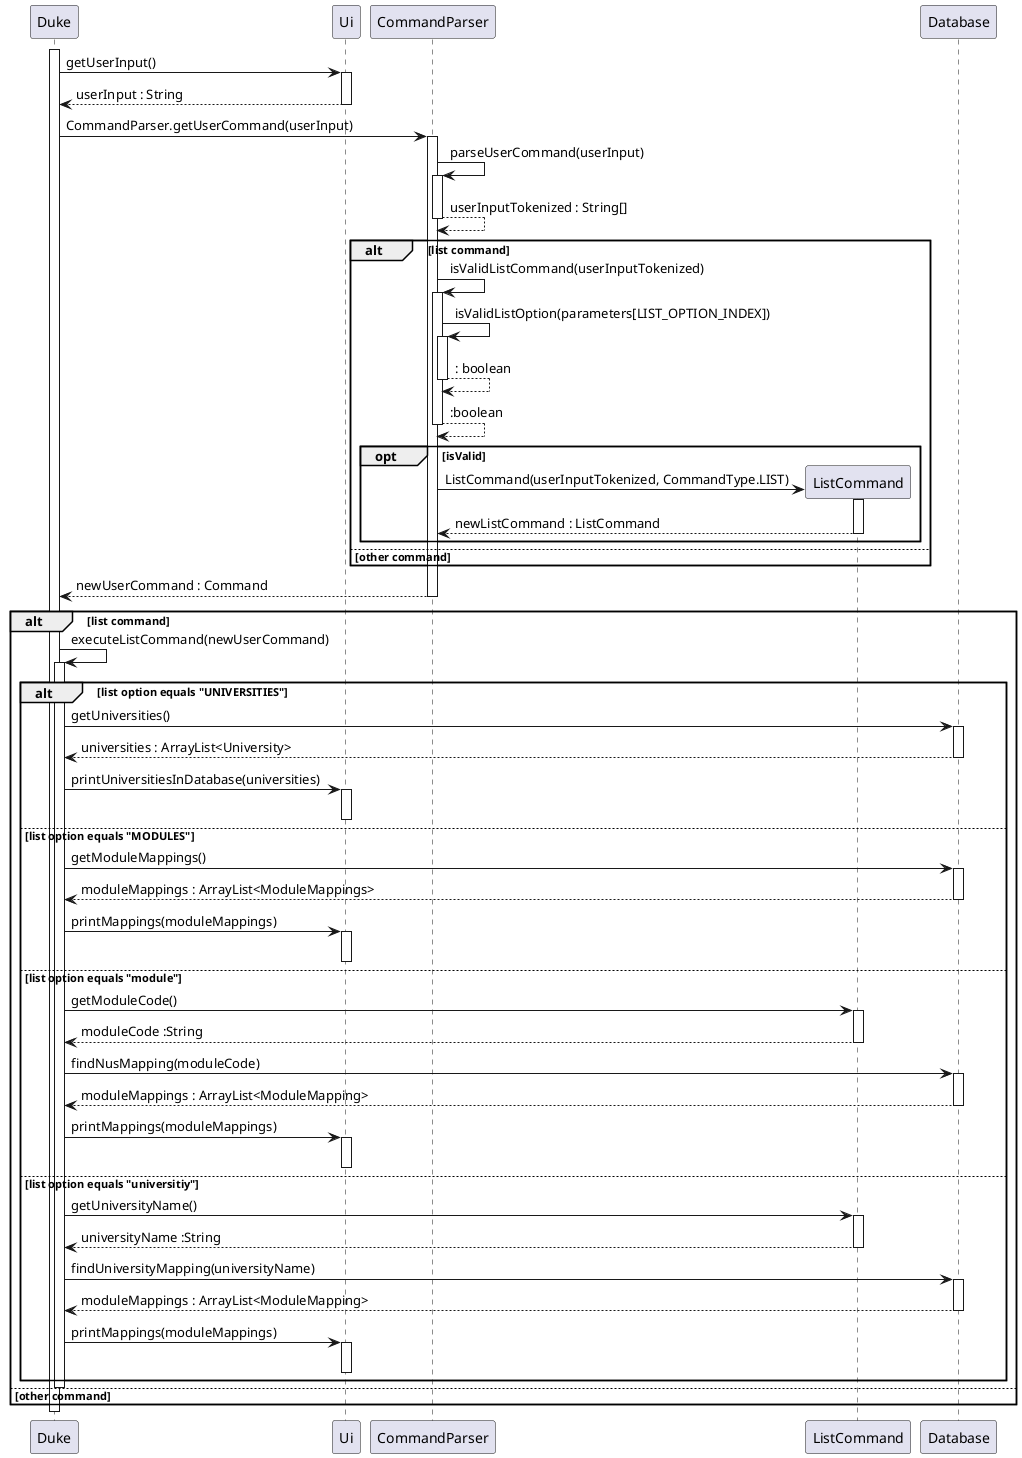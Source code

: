 @startuml

activate Duke

Duke -> Ui : getUserInput()
activate Ui
Ui --> Duke : userInput : String
deactivate Ui

Duke -> CommandParser : CommandParser.getUserCommand(userInput)
activate CommandParser
CommandParser -> CommandParser : parseUserCommand(userInput)
activate CommandParser
CommandParser --> CommandParser : userInputTokenized : String[]
deactivate CommandParser

alt list command

    CommandParser -> CommandParser : isValidListCommand(userInputTokenized)
    activate CommandParser

    CommandParser -> CommandParser : isValidListOption(parameters[LIST_OPTION_INDEX])
    activate CommandParser
    CommandParser --> CommandParser : : boolean
    deactivate CommandParser

    CommandParser --> CommandParser : :boolean
    deactivate CommandParser

    opt isValid

        create ListCommand
        CommandParser -> ListCommand : ListCommand(userInputTokenized, CommandType.LIST)
        activate ListCommand
        ListCommand --> CommandParser : newListCommand : ListCommand
        deactivate ListCommand

    end

else other command

end

CommandParser --> Duke : newUserCommand : Command
deactivate CommandParser

alt list command

    Duke -> Duke : executeListCommand(newUserCommand)
    activate Duke

    alt list option equals "UNIVERSITIES"

        Duke -> Database : getUniversities()
        activate Database
        Database --> Duke : universities : ArrayList<University>
        deactivate Database

        Duke -> Ui : printUniversitiesInDatabase(universities)
        activate Ui
        deactivate Ui

    else list option equals "MODULES"

        Duke -> Database : getModuleMappings()
        activate Database
        Database --> Duke : moduleMappings : ArrayList<ModuleMappings>
        deactivate Database

        Duke -> Ui : printMappings(moduleMappings)
        activate Ui
        deactivate Ui

    else list option equals "module"

        Duke -> ListCommand : getModuleCode()
        activate ListCommand
        ListCommand --> Duke : moduleCode :String
        deactivate ListCommand
        
        Duke -> Database : findNusMapping(moduleCode)
        activate Database
        Database --> Duke : moduleMappings : ArrayList<ModuleMapping>
        deactivate Database

        Duke -> Ui : printMappings(moduleMappings)
        activate Ui
        deactivate Ui

    else list option equals "universitiy"

        Duke -> ListCommand : getUniversityName()
        activate ListCommand
        ListCommand --> Duke : universityName :String
        deactivate ListCommand
        
        Duke -> Database : findUniversityMapping(universityName)
        activate Database
        Database --> Duke : moduleMappings : ArrayList<ModuleMapping>
        deactivate Database

        Duke -> Ui : printMappings(moduleMappings)
        activate Ui
        deactivate Ui

    end

deactivate Duke
else other command
end
deactivate Duke

@enduml